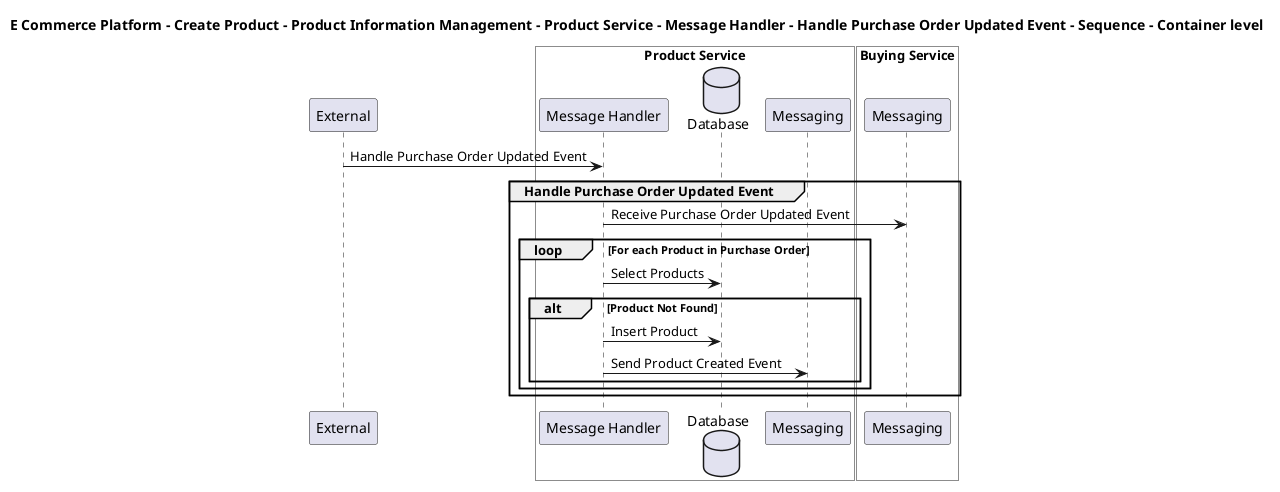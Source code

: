 @startuml

title E Commerce Platform - Create Product - Product Information Management - Product Service - Message Handler - Handle Purchase Order Updated Event - Sequence - Container level

participant "External" as C4InterFlow.SoftwareSystems.ExternalSystem

box "Product Service" #White
    participant "Message Handler" as ECommercePlatform.CreateProduct.ProductInformationManagement.SoftwareSystems.ProductService.Containers.MessageHandler
    database "Database" as ECommercePlatform.CreateProduct.ProductInformationManagement.SoftwareSystems.ProductService.Containers.Database
    participant "Messaging" as ECommercePlatform.CreateProduct.ProductInformationManagement.SoftwareSystems.ProductService.Containers.Messaging
end box


box "Buying Service" #White
    participant "Messaging" as ECommercePlatform.CreateProduct.BuyingAndMerchandising.SoftwareSystems.BuyingService.Containers.Messaging
end box


C4InterFlow.SoftwareSystems.ExternalSystem -> ECommercePlatform.CreateProduct.ProductInformationManagement.SoftwareSystems.ProductService.Containers.MessageHandler : Handle Purchase Order Updated Event
group Handle Purchase Order Updated Event
ECommercePlatform.CreateProduct.ProductInformationManagement.SoftwareSystems.ProductService.Containers.MessageHandler -> ECommercePlatform.CreateProduct.BuyingAndMerchandising.SoftwareSystems.BuyingService.Containers.Messaging : Receive Purchase Order Updated Event
loop For each Product in Purchase Order
ECommercePlatform.CreateProduct.ProductInformationManagement.SoftwareSystems.ProductService.Containers.MessageHandler -> ECommercePlatform.CreateProduct.ProductInformationManagement.SoftwareSystems.ProductService.Containers.Database : Select Products
alt Product Not Found
ECommercePlatform.CreateProduct.ProductInformationManagement.SoftwareSystems.ProductService.Containers.MessageHandler -> ECommercePlatform.CreateProduct.ProductInformationManagement.SoftwareSystems.ProductService.Containers.Database : Insert Product
ECommercePlatform.CreateProduct.ProductInformationManagement.SoftwareSystems.ProductService.Containers.MessageHandler -> ECommercePlatform.CreateProduct.ProductInformationManagement.SoftwareSystems.ProductService.Containers.Messaging : Send Product Created Event
end
end
end


@enduml
